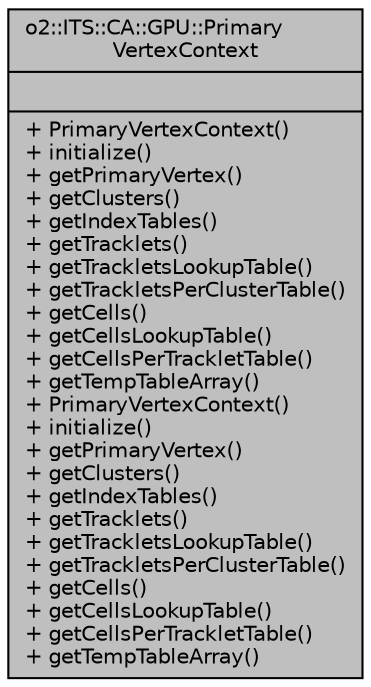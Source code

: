 digraph "o2::ITS::CA::GPU::PrimaryVertexContext"
{
 // INTERACTIVE_SVG=YES
  bgcolor="transparent";
  edge [fontname="Helvetica",fontsize="10",labelfontname="Helvetica",labelfontsize="10"];
  node [fontname="Helvetica",fontsize="10",shape=record];
  Node1 [label="{o2::ITS::CA::GPU::Primary\lVertexContext\n||+ PrimaryVertexContext()\l+ initialize()\l+ getPrimaryVertex()\l+ getClusters()\l+ getIndexTables()\l+ getTracklets()\l+ getTrackletsLookupTable()\l+ getTrackletsPerClusterTable()\l+ getCells()\l+ getCellsLookupTable()\l+ getCellsPerTrackletTable()\l+ getTempTableArray()\l+ PrimaryVertexContext()\l+ initialize()\l+ getPrimaryVertex()\l+ getClusters()\l+ getIndexTables()\l+ getTracklets()\l+ getTrackletsLookupTable()\l+ getTrackletsPerClusterTable()\l+ getCells()\l+ getCellsLookupTable()\l+ getCellsPerTrackletTable()\l+ getTempTableArray()\l}",height=0.2,width=0.4,color="black", fillcolor="grey75", style="filled" fontcolor="black"];
}
